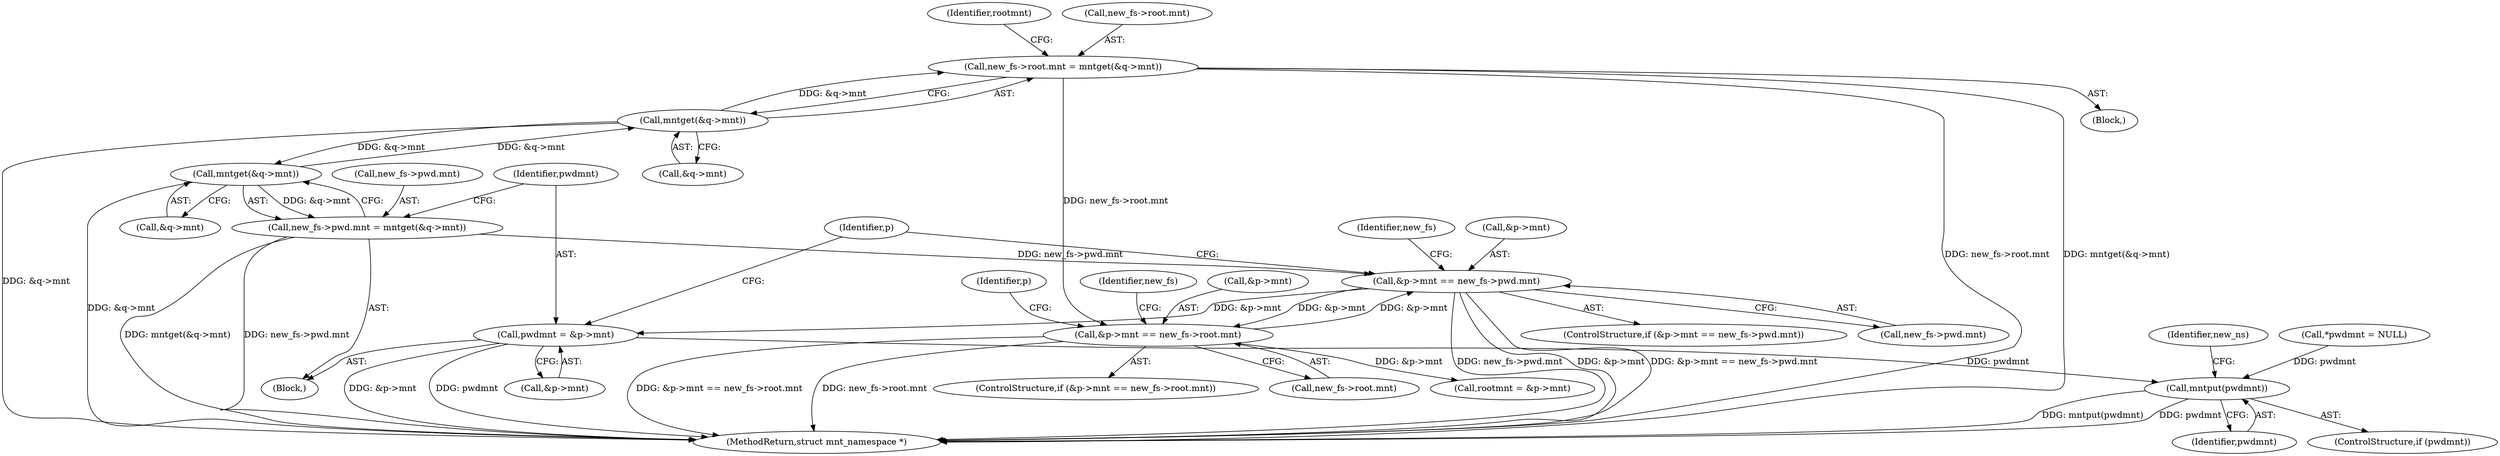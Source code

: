 digraph "0_linux_d29216842a85c7970c536108e093963f02714498_2@pointer" {
"1000248" [label="(Call,pwdmnt = &p->mnt)"];
"1000226" [label="(Call,&p->mnt == new_fs->pwd.mnt)"];
"1000197" [label="(Call,&p->mnt == new_fs->root.mnt)"];
"1000208" [label="(Call,new_fs->root.mnt = mntget(&q->mnt))"];
"1000214" [label="(Call,mntget(&q->mnt))"];
"1000243" [label="(Call,mntget(&q->mnt))"];
"1000237" [label="(Call,new_fs->pwd.mnt = mntget(&q->mnt))"];
"1000287" [label="(Call,mntput(pwdmnt))"];
"1000208" [label="(Call,new_fs->root.mnt = mntget(&q->mnt))"];
"1000236" [label="(Block,)"];
"1000211" [label="(Identifier,new_fs)"];
"1000225" [label="(ControlStructure,if (&p->mnt == new_fs->pwd.mnt))"];
"1000290" [label="(Identifier,new_ns)"];
"1000255" [label="(Identifier,p)"];
"1000114" [label="(Call,*pwdmnt = NULL)"];
"1000231" [label="(Call,new_fs->pwd.mnt)"];
"1000291" [label="(MethodReturn,struct mnt_namespace *)"];
"1000196" [label="(ControlStructure,if (&p->mnt == new_fs->root.mnt))"];
"1000248" [label="(Call,pwdmnt = &p->mnt)"];
"1000202" [label="(Call,new_fs->root.mnt)"];
"1000219" [label="(Call,rootmnt = &p->mnt)"];
"1000220" [label="(Identifier,rootmnt)"];
"1000198" [label="(Call,&p->mnt)"];
"1000215" [label="(Call,&q->mnt)"];
"1000238" [label="(Call,new_fs->pwd.mnt)"];
"1000209" [label="(Call,new_fs->root.mnt)"];
"1000214" [label="(Call,mntget(&q->mnt))"];
"1000227" [label="(Call,&p->mnt)"];
"1000197" [label="(Call,&p->mnt == new_fs->root.mnt)"];
"1000249" [label="(Identifier,pwdmnt)"];
"1000237" [label="(Call,new_fs->pwd.mnt = mntget(&q->mnt))"];
"1000244" [label="(Call,&q->mnt)"];
"1000226" [label="(Call,&p->mnt == new_fs->pwd.mnt)"];
"1000229" [label="(Identifier,p)"];
"1000285" [label="(ControlStructure,if (pwdmnt))"];
"1000250" [label="(Call,&p->mnt)"];
"1000243" [label="(Call,mntget(&q->mnt))"];
"1000240" [label="(Identifier,new_fs)"];
"1000287" [label="(Call,mntput(pwdmnt))"];
"1000207" [label="(Block,)"];
"1000288" [label="(Identifier,pwdmnt)"];
"1000248" -> "1000236"  [label="AST: "];
"1000248" -> "1000250"  [label="CFG: "];
"1000249" -> "1000248"  [label="AST: "];
"1000250" -> "1000248"  [label="AST: "];
"1000255" -> "1000248"  [label="CFG: "];
"1000248" -> "1000291"  [label="DDG: &p->mnt"];
"1000248" -> "1000291"  [label="DDG: pwdmnt"];
"1000226" -> "1000248"  [label="DDG: &p->mnt"];
"1000248" -> "1000287"  [label="DDG: pwdmnt"];
"1000226" -> "1000225"  [label="AST: "];
"1000226" -> "1000231"  [label="CFG: "];
"1000227" -> "1000226"  [label="AST: "];
"1000231" -> "1000226"  [label="AST: "];
"1000240" -> "1000226"  [label="CFG: "];
"1000255" -> "1000226"  [label="CFG: "];
"1000226" -> "1000291"  [label="DDG: new_fs->pwd.mnt"];
"1000226" -> "1000291"  [label="DDG: &p->mnt"];
"1000226" -> "1000291"  [label="DDG: &p->mnt == new_fs->pwd.mnt"];
"1000226" -> "1000197"  [label="DDG: &p->mnt"];
"1000197" -> "1000226"  [label="DDG: &p->mnt"];
"1000237" -> "1000226"  [label="DDG: new_fs->pwd.mnt"];
"1000197" -> "1000196"  [label="AST: "];
"1000197" -> "1000202"  [label="CFG: "];
"1000198" -> "1000197"  [label="AST: "];
"1000202" -> "1000197"  [label="AST: "];
"1000211" -> "1000197"  [label="CFG: "];
"1000229" -> "1000197"  [label="CFG: "];
"1000197" -> "1000291"  [label="DDG: &p->mnt == new_fs->root.mnt"];
"1000197" -> "1000291"  [label="DDG: new_fs->root.mnt"];
"1000208" -> "1000197"  [label="DDG: new_fs->root.mnt"];
"1000197" -> "1000219"  [label="DDG: &p->mnt"];
"1000208" -> "1000207"  [label="AST: "];
"1000208" -> "1000214"  [label="CFG: "];
"1000209" -> "1000208"  [label="AST: "];
"1000214" -> "1000208"  [label="AST: "];
"1000220" -> "1000208"  [label="CFG: "];
"1000208" -> "1000291"  [label="DDG: new_fs->root.mnt"];
"1000208" -> "1000291"  [label="DDG: mntget(&q->mnt)"];
"1000214" -> "1000208"  [label="DDG: &q->mnt"];
"1000214" -> "1000215"  [label="CFG: "];
"1000215" -> "1000214"  [label="AST: "];
"1000214" -> "1000291"  [label="DDG: &q->mnt"];
"1000243" -> "1000214"  [label="DDG: &q->mnt"];
"1000214" -> "1000243"  [label="DDG: &q->mnt"];
"1000243" -> "1000237"  [label="AST: "];
"1000243" -> "1000244"  [label="CFG: "];
"1000244" -> "1000243"  [label="AST: "];
"1000237" -> "1000243"  [label="CFG: "];
"1000243" -> "1000291"  [label="DDG: &q->mnt"];
"1000243" -> "1000237"  [label="DDG: &q->mnt"];
"1000237" -> "1000236"  [label="AST: "];
"1000238" -> "1000237"  [label="AST: "];
"1000249" -> "1000237"  [label="CFG: "];
"1000237" -> "1000291"  [label="DDG: new_fs->pwd.mnt"];
"1000237" -> "1000291"  [label="DDG: mntget(&q->mnt)"];
"1000287" -> "1000285"  [label="AST: "];
"1000287" -> "1000288"  [label="CFG: "];
"1000288" -> "1000287"  [label="AST: "];
"1000290" -> "1000287"  [label="CFG: "];
"1000287" -> "1000291"  [label="DDG: mntput(pwdmnt)"];
"1000287" -> "1000291"  [label="DDG: pwdmnt"];
"1000114" -> "1000287"  [label="DDG: pwdmnt"];
}
